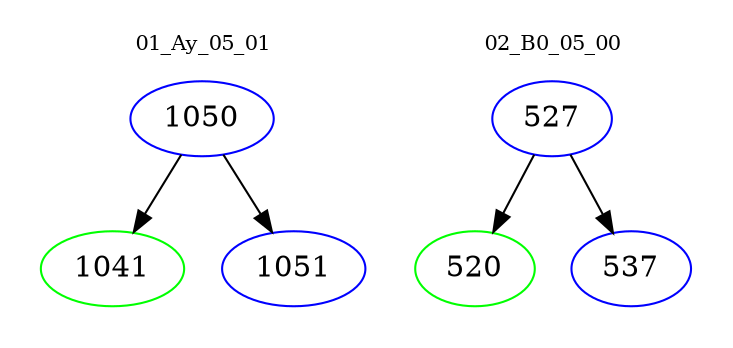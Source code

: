 digraph{
subgraph cluster_0 {
color = white
label = "01_Ay_05_01";
fontsize=10;
T0_1050 [label="1050", color="blue"]
T0_1050 -> T0_1041 [color="black"]
T0_1041 [label="1041", color="green"]
T0_1050 -> T0_1051 [color="black"]
T0_1051 [label="1051", color="blue"]
}
subgraph cluster_1 {
color = white
label = "02_B0_05_00";
fontsize=10;
T1_527 [label="527", color="blue"]
T1_527 -> T1_520 [color="black"]
T1_520 [label="520", color="green"]
T1_527 -> T1_537 [color="black"]
T1_537 [label="537", color="blue"]
}
}
